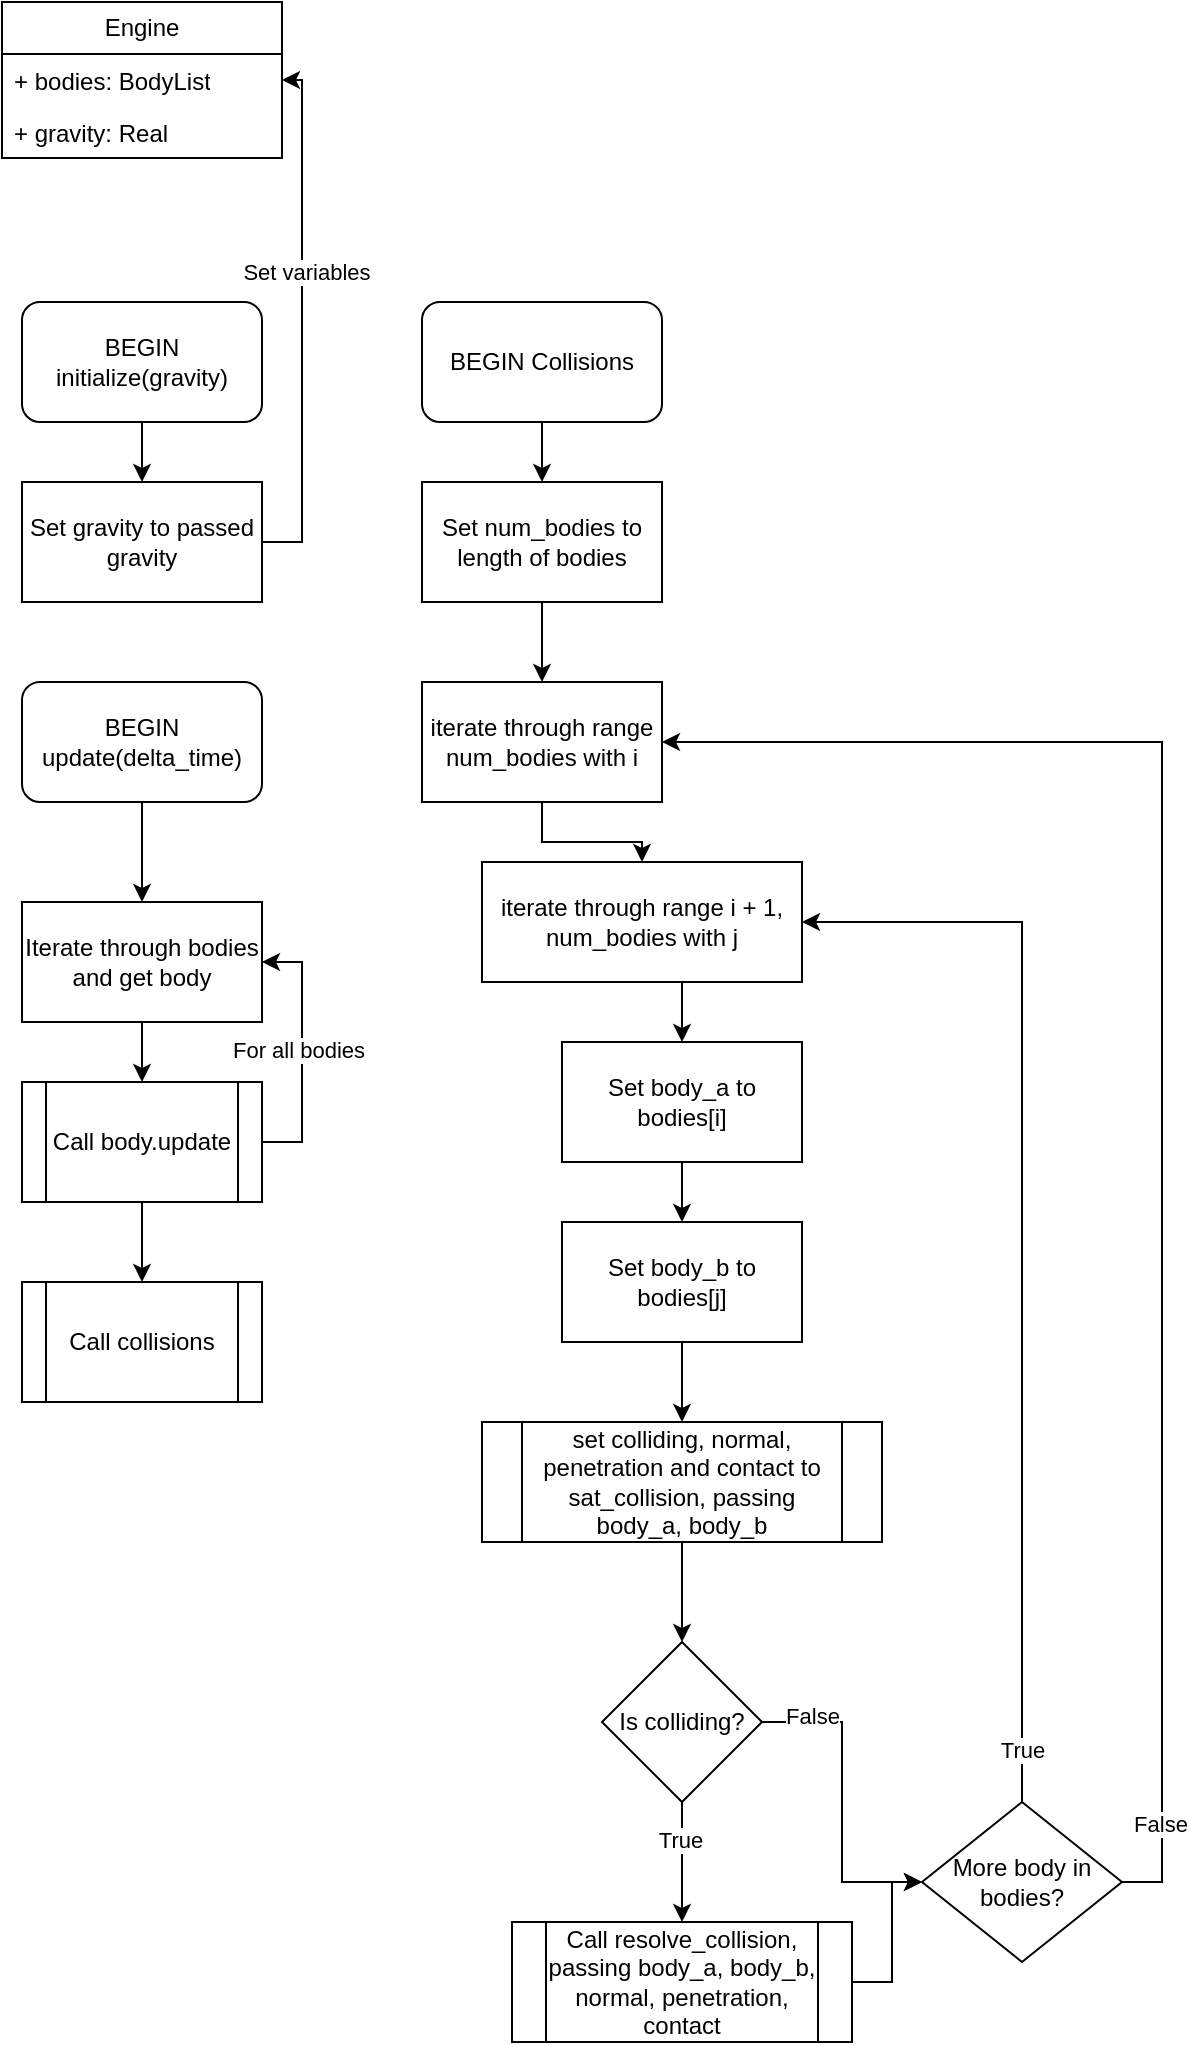 <mxfile version="26.0.16">
  <diagram name="Page-1" id="K0qxvEamrWTvSBX2UNkP">
    <mxGraphModel dx="1420" dy="776" grid="1" gridSize="10" guides="1" tooltips="1" connect="1" arrows="1" fold="1" page="1" pageScale="1" pageWidth="850" pageHeight="1100" math="0" shadow="0">
      <root>
        <mxCell id="0" />
        <mxCell id="1" parent="0" />
        <mxCell id="Ge-Dk1DaGjdfTxvKBWv9-1" value="Engine" style="swimlane;fontStyle=0;childLayout=stackLayout;horizontal=1;startSize=26;fillColor=none;horizontalStack=0;resizeParent=1;resizeParentMax=0;resizeLast=0;collapsible=1;marginBottom=0;whiteSpace=wrap;html=1;" vertex="1" parent="1">
          <mxGeometry x="40" y="50" width="140" height="78" as="geometry" />
        </mxCell>
        <mxCell id="Ge-Dk1DaGjdfTxvKBWv9-2" value="+ bodies: BodyList" style="text;strokeColor=none;fillColor=none;align=left;verticalAlign=top;spacingLeft=4;spacingRight=4;overflow=hidden;rotatable=0;points=[[0,0.5],[1,0.5]];portConstraint=eastwest;whiteSpace=wrap;html=1;" vertex="1" parent="Ge-Dk1DaGjdfTxvKBWv9-1">
          <mxGeometry y="26" width="140" height="26" as="geometry" />
        </mxCell>
        <mxCell id="Ge-Dk1DaGjdfTxvKBWv9-3" value="+ gravity: Real" style="text;strokeColor=none;fillColor=none;align=left;verticalAlign=top;spacingLeft=4;spacingRight=4;overflow=hidden;rotatable=0;points=[[0,0.5],[1,0.5]];portConstraint=eastwest;whiteSpace=wrap;html=1;" vertex="1" parent="Ge-Dk1DaGjdfTxvKBWv9-1">
          <mxGeometry y="52" width="140" height="26" as="geometry" />
        </mxCell>
        <mxCell id="Ge-Dk1DaGjdfTxvKBWv9-6" style="edgeStyle=orthogonalEdgeStyle;rounded=0;orthogonalLoop=1;jettySize=auto;html=1;exitX=0.5;exitY=1;exitDx=0;exitDy=0;" edge="1" parent="1" source="Ge-Dk1DaGjdfTxvKBWv9-5" target="Ge-Dk1DaGjdfTxvKBWv9-7">
          <mxGeometry relative="1" as="geometry">
            <mxPoint x="110" y="310" as="targetPoint" />
          </mxGeometry>
        </mxCell>
        <mxCell id="Ge-Dk1DaGjdfTxvKBWv9-5" value="BEGIN initialize(gravity)" style="rounded=1;whiteSpace=wrap;html=1;" vertex="1" parent="1">
          <mxGeometry x="50" y="200" width="120" height="60" as="geometry" />
        </mxCell>
        <mxCell id="Ge-Dk1DaGjdfTxvKBWv9-8" style="edgeStyle=orthogonalEdgeStyle;rounded=0;orthogonalLoop=1;jettySize=auto;html=1;exitX=1;exitY=0.5;exitDx=0;exitDy=0;entryX=1;entryY=0.5;entryDx=0;entryDy=0;" edge="1" parent="1" source="Ge-Dk1DaGjdfTxvKBWv9-7" target="Ge-Dk1DaGjdfTxvKBWv9-1">
          <mxGeometry relative="1" as="geometry" />
        </mxCell>
        <mxCell id="Ge-Dk1DaGjdfTxvKBWv9-9" value="Set variables" style="edgeLabel;html=1;align=center;verticalAlign=middle;resizable=0;points=[];" vertex="1" connectable="0" parent="Ge-Dk1DaGjdfTxvKBWv9-8">
          <mxGeometry x="0.188" y="-2" relative="1" as="geometry">
            <mxPoint as="offset" />
          </mxGeometry>
        </mxCell>
        <mxCell id="Ge-Dk1DaGjdfTxvKBWv9-7" value="Set gravity to passed gravity" style="rounded=0;whiteSpace=wrap;html=1;" vertex="1" parent="1">
          <mxGeometry x="50" y="290" width="120" height="60" as="geometry" />
        </mxCell>
        <mxCell id="Ge-Dk1DaGjdfTxvKBWv9-17" style="edgeStyle=orthogonalEdgeStyle;rounded=0;orthogonalLoop=1;jettySize=auto;html=1;exitX=0.5;exitY=1;exitDx=0;exitDy=0;entryX=0.5;entryY=0;entryDx=0;entryDy=0;" edge="1" parent="1" source="Ge-Dk1DaGjdfTxvKBWv9-10" target="Ge-Dk1DaGjdfTxvKBWv9-11">
          <mxGeometry relative="1" as="geometry" />
        </mxCell>
        <mxCell id="Ge-Dk1DaGjdfTxvKBWv9-10" value="BEGIN update(delta_time)" style="rounded=1;whiteSpace=wrap;html=1;" vertex="1" parent="1">
          <mxGeometry x="50" y="390" width="120" height="60" as="geometry" />
        </mxCell>
        <mxCell id="Ge-Dk1DaGjdfTxvKBWv9-14" style="edgeStyle=orthogonalEdgeStyle;rounded=0;orthogonalLoop=1;jettySize=auto;html=1;exitX=0.5;exitY=1;exitDx=0;exitDy=0;entryX=0.5;entryY=0;entryDx=0;entryDy=0;" edge="1" parent="1" source="Ge-Dk1DaGjdfTxvKBWv9-11" target="Ge-Dk1DaGjdfTxvKBWv9-13">
          <mxGeometry relative="1" as="geometry" />
        </mxCell>
        <mxCell id="Ge-Dk1DaGjdfTxvKBWv9-11" value="Iterate through bodies and get body" style="rounded=0;whiteSpace=wrap;html=1;" vertex="1" parent="1">
          <mxGeometry x="50" y="500" width="120" height="60" as="geometry" />
        </mxCell>
        <mxCell id="Ge-Dk1DaGjdfTxvKBWv9-15" style="edgeStyle=orthogonalEdgeStyle;rounded=0;orthogonalLoop=1;jettySize=auto;html=1;exitX=1;exitY=0.5;exitDx=0;exitDy=0;entryX=1;entryY=0.5;entryDx=0;entryDy=0;" edge="1" parent="1" source="Ge-Dk1DaGjdfTxvKBWv9-13" target="Ge-Dk1DaGjdfTxvKBWv9-11">
          <mxGeometry relative="1" as="geometry" />
        </mxCell>
        <mxCell id="Ge-Dk1DaGjdfTxvKBWv9-16" value="For all bodies" style="edgeLabel;html=1;align=center;verticalAlign=middle;resizable=0;points=[];" vertex="1" connectable="0" parent="Ge-Dk1DaGjdfTxvKBWv9-15">
          <mxGeometry x="0.015" y="2" relative="1" as="geometry">
            <mxPoint as="offset" />
          </mxGeometry>
        </mxCell>
        <mxCell id="Ge-Dk1DaGjdfTxvKBWv9-19" style="edgeStyle=orthogonalEdgeStyle;rounded=0;orthogonalLoop=1;jettySize=auto;html=1;exitX=0.5;exitY=1;exitDx=0;exitDy=0;entryX=0.5;entryY=0;entryDx=0;entryDy=0;" edge="1" parent="1" source="Ge-Dk1DaGjdfTxvKBWv9-13" target="Ge-Dk1DaGjdfTxvKBWv9-18">
          <mxGeometry relative="1" as="geometry" />
        </mxCell>
        <mxCell id="Ge-Dk1DaGjdfTxvKBWv9-13" value="Call body.update" style="shape=process;whiteSpace=wrap;html=1;backgroundOutline=1;" vertex="1" parent="1">
          <mxGeometry x="50" y="590" width="120" height="60" as="geometry" />
        </mxCell>
        <mxCell id="Ge-Dk1DaGjdfTxvKBWv9-18" value="Call collisions" style="shape=process;whiteSpace=wrap;html=1;backgroundOutline=1;" vertex="1" parent="1">
          <mxGeometry x="50" y="690" width="120" height="60" as="geometry" />
        </mxCell>
        <mxCell id="Ge-Dk1DaGjdfTxvKBWv9-22" style="edgeStyle=orthogonalEdgeStyle;rounded=0;orthogonalLoop=1;jettySize=auto;html=1;exitX=0.5;exitY=1;exitDx=0;exitDy=0;entryX=0.5;entryY=0;entryDx=0;entryDy=0;" edge="1" parent="1" source="Ge-Dk1DaGjdfTxvKBWv9-20" target="Ge-Dk1DaGjdfTxvKBWv9-21">
          <mxGeometry relative="1" as="geometry" />
        </mxCell>
        <mxCell id="Ge-Dk1DaGjdfTxvKBWv9-20" value="BEGIN Collisions" style="rounded=1;whiteSpace=wrap;html=1;" vertex="1" parent="1">
          <mxGeometry x="250" y="200" width="120" height="60" as="geometry" />
        </mxCell>
        <mxCell id="Ge-Dk1DaGjdfTxvKBWv9-42" style="edgeStyle=orthogonalEdgeStyle;rounded=0;orthogonalLoop=1;jettySize=auto;html=1;exitX=0.5;exitY=1;exitDx=0;exitDy=0;entryX=0.5;entryY=0;entryDx=0;entryDy=0;" edge="1" parent="1" source="Ge-Dk1DaGjdfTxvKBWv9-21" target="Ge-Dk1DaGjdfTxvKBWv9-23">
          <mxGeometry relative="1" as="geometry" />
        </mxCell>
        <mxCell id="Ge-Dk1DaGjdfTxvKBWv9-21" value="Set num_bodies to length of bodies" style="rounded=0;whiteSpace=wrap;html=1;" vertex="1" parent="1">
          <mxGeometry x="250" y="290" width="120" height="60" as="geometry" />
        </mxCell>
        <mxCell id="Ge-Dk1DaGjdfTxvKBWv9-25" style="edgeStyle=orthogonalEdgeStyle;rounded=0;orthogonalLoop=1;jettySize=auto;html=1;exitX=0.5;exitY=1;exitDx=0;exitDy=0;entryX=0.5;entryY=0;entryDx=0;entryDy=0;" edge="1" parent="1" source="Ge-Dk1DaGjdfTxvKBWv9-23" target="Ge-Dk1DaGjdfTxvKBWv9-24">
          <mxGeometry relative="1" as="geometry" />
        </mxCell>
        <mxCell id="Ge-Dk1DaGjdfTxvKBWv9-23" value="iterate through range num_bodies with i" style="rounded=0;whiteSpace=wrap;html=1;" vertex="1" parent="1">
          <mxGeometry x="250" y="390" width="120" height="60" as="geometry" />
        </mxCell>
        <mxCell id="Ge-Dk1DaGjdfTxvKBWv9-29" style="edgeStyle=orthogonalEdgeStyle;rounded=0;orthogonalLoop=1;jettySize=auto;html=1;exitX=0.5;exitY=1;exitDx=0;exitDy=0;entryX=0.5;entryY=0;entryDx=0;entryDy=0;" edge="1" parent="1" source="Ge-Dk1DaGjdfTxvKBWv9-24" target="Ge-Dk1DaGjdfTxvKBWv9-26">
          <mxGeometry relative="1" as="geometry" />
        </mxCell>
        <mxCell id="Ge-Dk1DaGjdfTxvKBWv9-24" value="iterate through range i + 1, num_bodies with j" style="rounded=0;whiteSpace=wrap;html=1;" vertex="1" parent="1">
          <mxGeometry x="280" y="480" width="160" height="60" as="geometry" />
        </mxCell>
        <mxCell id="Ge-Dk1DaGjdfTxvKBWv9-28" style="edgeStyle=orthogonalEdgeStyle;rounded=0;orthogonalLoop=1;jettySize=auto;html=1;exitX=0.5;exitY=1;exitDx=0;exitDy=0;entryX=0.5;entryY=0;entryDx=0;entryDy=0;" edge="1" parent="1" source="Ge-Dk1DaGjdfTxvKBWv9-26" target="Ge-Dk1DaGjdfTxvKBWv9-27">
          <mxGeometry relative="1" as="geometry" />
        </mxCell>
        <mxCell id="Ge-Dk1DaGjdfTxvKBWv9-26" value="Set body_a to bodies[i]" style="rounded=0;whiteSpace=wrap;html=1;" vertex="1" parent="1">
          <mxGeometry x="320" y="570" width="120" height="60" as="geometry" />
        </mxCell>
        <mxCell id="Ge-Dk1DaGjdfTxvKBWv9-32" style="edgeStyle=orthogonalEdgeStyle;rounded=0;orthogonalLoop=1;jettySize=auto;html=1;exitX=0.5;exitY=1;exitDx=0;exitDy=0;entryX=0.5;entryY=0;entryDx=0;entryDy=0;" edge="1" parent="1" source="Ge-Dk1DaGjdfTxvKBWv9-27" target="Ge-Dk1DaGjdfTxvKBWv9-30">
          <mxGeometry relative="1" as="geometry" />
        </mxCell>
        <mxCell id="Ge-Dk1DaGjdfTxvKBWv9-27" value="Set body_b to bodies[j]" style="rounded=0;whiteSpace=wrap;html=1;" vertex="1" parent="1">
          <mxGeometry x="320" y="660" width="120" height="60" as="geometry" />
        </mxCell>
        <mxCell id="Ge-Dk1DaGjdfTxvKBWv9-35" style="edgeStyle=orthogonalEdgeStyle;rounded=0;orthogonalLoop=1;jettySize=auto;html=1;exitX=0.5;exitY=1;exitDx=0;exitDy=0;entryX=0.5;entryY=0;entryDx=0;entryDy=0;" edge="1" parent="1" source="Ge-Dk1DaGjdfTxvKBWv9-30" target="Ge-Dk1DaGjdfTxvKBWv9-33">
          <mxGeometry relative="1" as="geometry" />
        </mxCell>
        <mxCell id="Ge-Dk1DaGjdfTxvKBWv9-30" value="set colliding, normal, penetration and contact to sat_collision, passing body_a, body_b" style="shape=process;whiteSpace=wrap;html=1;backgroundOutline=1;" vertex="1" parent="1">
          <mxGeometry x="280" y="760" width="200" height="60" as="geometry" />
        </mxCell>
        <mxCell id="Ge-Dk1DaGjdfTxvKBWv9-37" style="edgeStyle=orthogonalEdgeStyle;rounded=0;orthogonalLoop=1;jettySize=auto;html=1;exitX=0.5;exitY=1;exitDx=0;exitDy=0;entryX=0.5;entryY=0;entryDx=0;entryDy=0;" edge="1" parent="1" source="Ge-Dk1DaGjdfTxvKBWv9-33" target="Ge-Dk1DaGjdfTxvKBWv9-36">
          <mxGeometry relative="1" as="geometry" />
        </mxCell>
        <mxCell id="Ge-Dk1DaGjdfTxvKBWv9-38" value="True" style="edgeLabel;html=1;align=center;verticalAlign=middle;resizable=0;points=[];" vertex="1" connectable="0" parent="Ge-Dk1DaGjdfTxvKBWv9-37">
          <mxGeometry x="-0.367" y="-1" relative="1" as="geometry">
            <mxPoint as="offset" />
          </mxGeometry>
        </mxCell>
        <mxCell id="Ge-Dk1DaGjdfTxvKBWv9-48" style="edgeStyle=orthogonalEdgeStyle;rounded=0;orthogonalLoop=1;jettySize=auto;html=1;exitX=1;exitY=0.5;exitDx=0;exitDy=0;entryX=0;entryY=0.5;entryDx=0;entryDy=0;" edge="1" parent="1" source="Ge-Dk1DaGjdfTxvKBWv9-33" target="Ge-Dk1DaGjdfTxvKBWv9-47">
          <mxGeometry relative="1" as="geometry" />
        </mxCell>
        <mxCell id="Ge-Dk1DaGjdfTxvKBWv9-49" value="False" style="edgeLabel;html=1;align=center;verticalAlign=middle;resizable=0;points=[];" vertex="1" connectable="0" parent="Ge-Dk1DaGjdfTxvKBWv9-48">
          <mxGeometry x="-0.685" y="3" relative="1" as="geometry">
            <mxPoint as="offset" />
          </mxGeometry>
        </mxCell>
        <mxCell id="Ge-Dk1DaGjdfTxvKBWv9-33" value="Is colliding?" style="rhombus;whiteSpace=wrap;html=1;" vertex="1" parent="1">
          <mxGeometry x="340" y="870" width="80" height="80" as="geometry" />
        </mxCell>
        <mxCell id="Ge-Dk1DaGjdfTxvKBWv9-50" style="edgeStyle=orthogonalEdgeStyle;rounded=0;orthogonalLoop=1;jettySize=auto;html=1;exitX=1;exitY=0.5;exitDx=0;exitDy=0;entryX=0;entryY=0.5;entryDx=0;entryDy=0;" edge="1" parent="1" source="Ge-Dk1DaGjdfTxvKBWv9-36" target="Ge-Dk1DaGjdfTxvKBWv9-47">
          <mxGeometry relative="1" as="geometry" />
        </mxCell>
        <mxCell id="Ge-Dk1DaGjdfTxvKBWv9-36" value="Call resolve_collision, passing body_a, body_b, normal, penetration, contact" style="shape=process;whiteSpace=wrap;html=1;backgroundOutline=1;" vertex="1" parent="1">
          <mxGeometry x="295" y="1010" width="170" height="60" as="geometry" />
        </mxCell>
        <mxCell id="Ge-Dk1DaGjdfTxvKBWv9-51" style="edgeStyle=orthogonalEdgeStyle;rounded=0;orthogonalLoop=1;jettySize=auto;html=1;exitX=0.5;exitY=0;exitDx=0;exitDy=0;entryX=1;entryY=0.5;entryDx=0;entryDy=0;" edge="1" parent="1" source="Ge-Dk1DaGjdfTxvKBWv9-47" target="Ge-Dk1DaGjdfTxvKBWv9-24">
          <mxGeometry relative="1" as="geometry" />
        </mxCell>
        <mxCell id="Ge-Dk1DaGjdfTxvKBWv9-52" value="True" style="edgeLabel;html=1;align=center;verticalAlign=middle;resizable=0;points=[];" vertex="1" connectable="0" parent="Ge-Dk1DaGjdfTxvKBWv9-51">
          <mxGeometry x="-0.905" relative="1" as="geometry">
            <mxPoint as="offset" />
          </mxGeometry>
        </mxCell>
        <mxCell id="Ge-Dk1DaGjdfTxvKBWv9-54" style="edgeStyle=orthogonalEdgeStyle;rounded=0;orthogonalLoop=1;jettySize=auto;html=1;exitX=1;exitY=0.5;exitDx=0;exitDy=0;entryX=1;entryY=0.5;entryDx=0;entryDy=0;" edge="1" parent="1" source="Ge-Dk1DaGjdfTxvKBWv9-47" target="Ge-Dk1DaGjdfTxvKBWv9-23">
          <mxGeometry relative="1" as="geometry" />
        </mxCell>
        <mxCell id="Ge-Dk1DaGjdfTxvKBWv9-55" value="False" style="edgeLabel;html=1;align=center;verticalAlign=middle;resizable=0;points=[];" vertex="1" connectable="0" parent="Ge-Dk1DaGjdfTxvKBWv9-54">
          <mxGeometry x="-0.883" y="1" relative="1" as="geometry">
            <mxPoint as="offset" />
          </mxGeometry>
        </mxCell>
        <mxCell id="Ge-Dk1DaGjdfTxvKBWv9-47" value="More body in bodies?" style="rhombus;whiteSpace=wrap;html=1;" vertex="1" parent="1">
          <mxGeometry x="500" y="950" width="100" height="80" as="geometry" />
        </mxCell>
      </root>
    </mxGraphModel>
  </diagram>
</mxfile>
